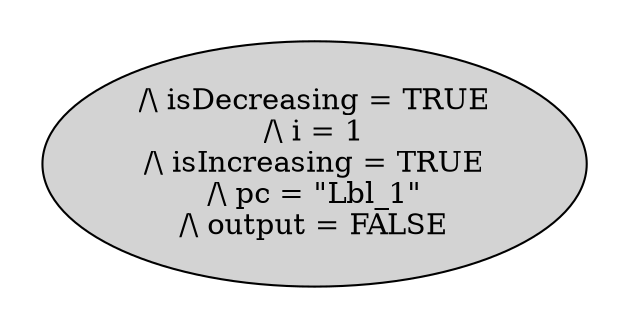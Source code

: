 strict digraph DiskGraph {
edge [colorscheme="paired12"]
nodesep=0.35;
subgraph cluster_graph {
color="white";
-1128661968508201350 [label="/\\ isDecreasing = TRUE\n/\\ i = 1\n/\\ isIncreasing = TRUE\n/\\ pc = \"Lbl_1\"\n/\\ output = FALSE",style = filled]
{rank = same; -1128661968508201350;}
}
}